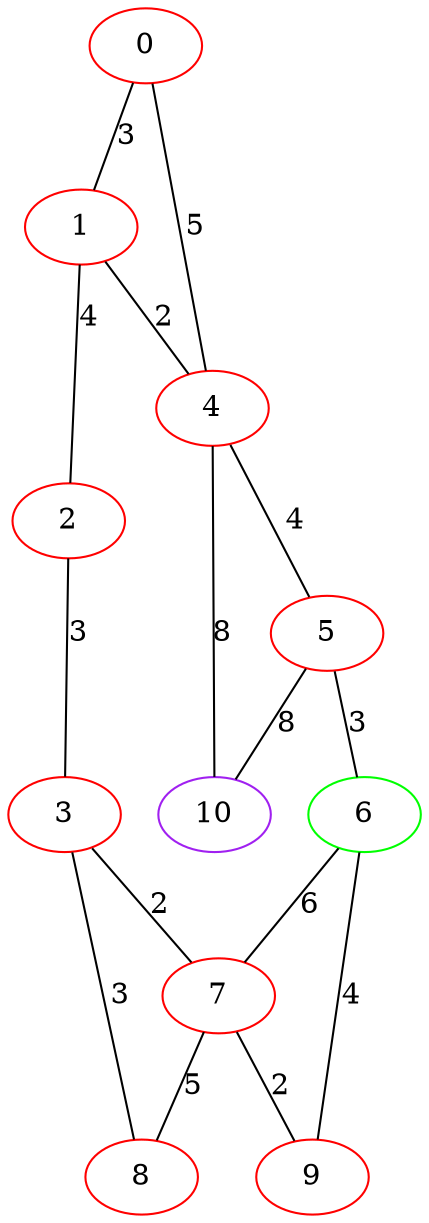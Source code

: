 graph "" {
0 [color=red, weight=1];
1 [color=red, weight=1];
2 [color=red, weight=1];
3 [color=red, weight=1];
4 [color=red, weight=1];
5 [color=red, weight=1];
6 [color=green, weight=2];
7 [color=red, weight=1];
8 [color=red, weight=1];
9 [color=red, weight=1];
10 [color=purple, weight=4];
0 -- 1  [key=0, label=3];
0 -- 4  [key=0, label=5];
1 -- 2  [key=0, label=4];
1 -- 4  [key=0, label=2];
2 -- 3  [key=0, label=3];
3 -- 8  [key=0, label=3];
3 -- 7  [key=0, label=2];
4 -- 10  [key=0, label=8];
4 -- 5  [key=0, label=4];
5 -- 10  [key=0, label=8];
5 -- 6  [key=0, label=3];
6 -- 9  [key=0, label=4];
6 -- 7  [key=0, label=6];
7 -- 8  [key=0, label=5];
7 -- 9  [key=0, label=2];
}
